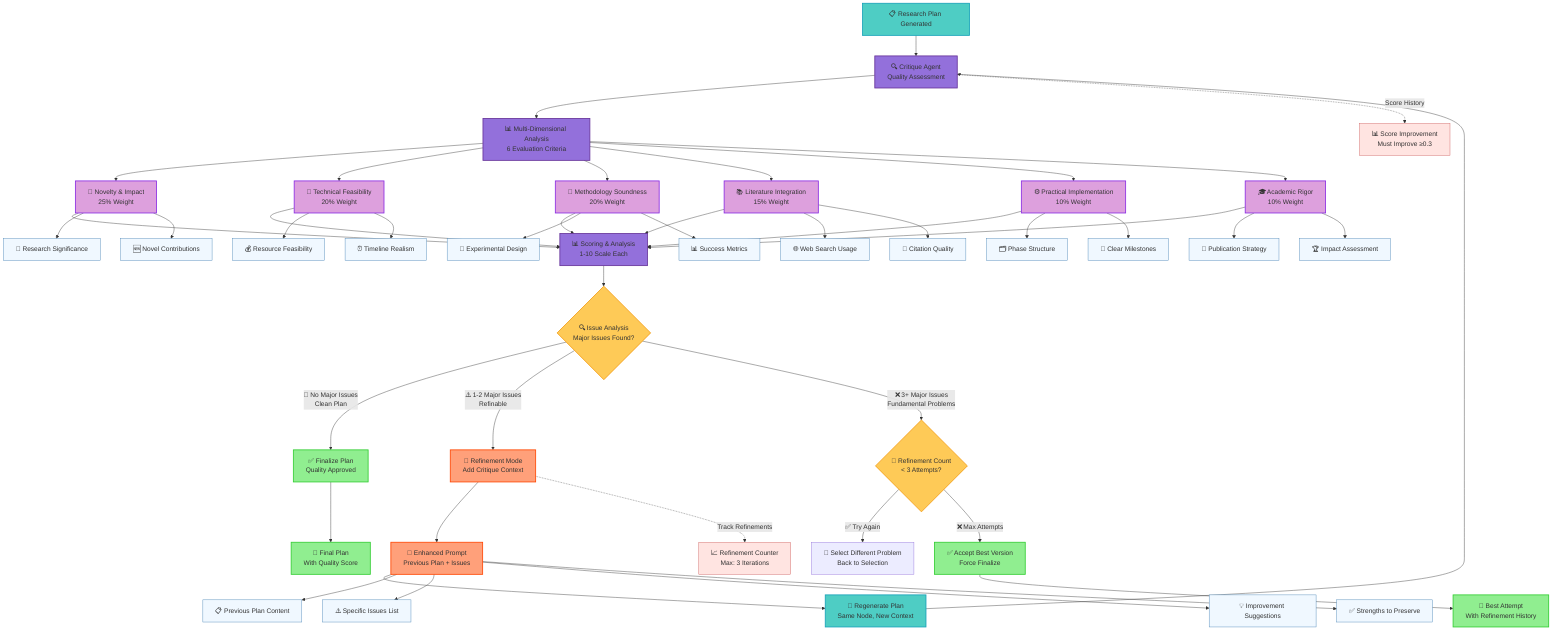 graph TD
    A[📋 Research Plan Generated] --> B[🔍 Critique Agent<br/>Quality Assessment]
    
    B --> C[📊 Multi-Dimensional Analysis<br/>6 Evaluation Criteria]
    
    C --> D[🎯 Novelty & Impact<br/>25% Weight]
    C --> E[🔧 Technical Feasibility<br/>20% Weight]
    C --> F[📝 Methodology Soundness<br/>20% Weight]
    C --> G[📚 Literature Integration<br/>15% Weight]
    C --> H[⚙️ Practical Implementation<br/>10% Weight]
    C --> I[🎓 Academic Rigor<br/>10% Weight]
    
    D --> J[📊 Scoring & Analysis<br/>1-10 Scale Each]
    E --> J
    F --> J
    G --> J
    H --> J
    I --> J
    
    J --> K{🔍 Issue Analysis<br/>Major Issues Found?}
    
    K -->|🎉 No Major Issues<br/>Clean Plan| L[✅ Finalize Plan<br/>Quality Approved]
    K -->|⚠️ 1-2 Major Issues<br/>Refinable| M[🔧 Refinement Mode<br/>Add Critique Context]
    K -->|❌ 3+ Major Issues<br/>Fundamental Problems| N{🔄 Refinement Count<br/>< 3 Attempts?}
    
    M --> O[📝 Enhanced Prompt<br/>Previous Plan + Issues]
    O --> P[🔄 Regenerate Plan<br/>Same Node, New Context]
    P --> B
    
    N -->|✅ Try Again| Q[👤 Select Different Problem<br/>Back to Selection]
    N -->|❌ Max Attempts| R[✅ Accept Best Version<br/>Force Finalize]
    
    %% Refinement Context Details
    O --> O1[📋 Previous Plan Content]
    O --> O2[⚠️ Specific Issues List]
    O --> O3[💡 Improvement Suggestions]
    O --> O4[✅ Strengths to Preserve]
    
    %% Evaluation Criteria Details
    D --> D1[🔬 Research Significance]
    D --> D2[🆕 Novel Contributions]
    
    E --> E1[💰 Resource Feasibility]
    E --> E2[⏰ Timeline Realism]
    
    F --> F1[🧪 Experimental Design]
    F --> F2[📊 Success Metrics]
    
    G --> G1[🌐 Web Search Usage]
    G --> G2[📄 Citation Quality]
    
    H --> H1[🗂️ Phase Structure]
    H --> H2[🎯 Clear Milestones]
    
    I --> I1[📑 Publication Strategy]
    I --> I2[🏆 Impact Assessment]
    
    %% Iteration Tracking
    M -.->|Track Refinements| S[📈 Refinement Counter<br/>Max: 3 Iterations]
    B -.->|Score History| T[📊 Score Improvement<br/>Must Improve ≥0.3]
    
    %% Final Outputs
    L --> U[📄 Final Plan<br/>With Quality Score]
    R --> V[📄 Best Attempt<br/>With Refinement History]
    
    %% Styling
    classDef generation fill:#4ECDC4,stroke:#17A2B8,stroke-width:2px
    classDef critique fill:#9370DB,stroke:#663399,stroke-width:2px
    classDef evaluation fill:#DDA0DD,stroke:#8A2BE2,stroke-width:2px
    classDef decision fill:#FECA57,stroke:#F39C12,stroke-width:2px
    classDef refinement fill:#FFA07A,stroke:#FF4500,stroke-width:2px
    classDef success fill:#90EE90,stroke:#32CD32,stroke-width:2px
    classDef context fill:#F0F8FF,stroke:#4682B4,stroke-width:1px
    classDef tracking fill:#FFE4E1,stroke:#CD5C5C,stroke-width:1px
    
    class A,P generation
    class B,C,J critique
    class D,E,F,G,H,I evaluation
    class K,N decision
    class M,O refinement
    class L,R,U,V success
    class D1,D2,E1,E2,F1,F2,G1,G2,H1,H2,I1,I2,O1,O2,O3,O4 context
    class S,T tracking